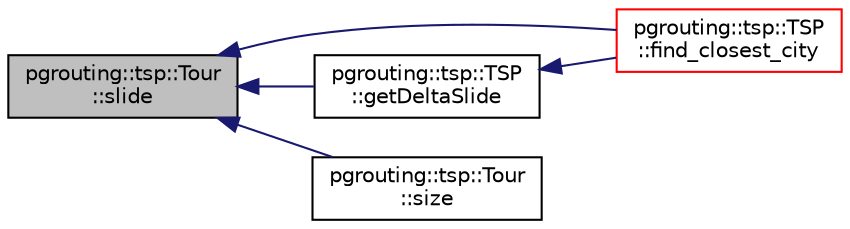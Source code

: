 digraph "pgrouting::tsp::Tour::slide"
{
  edge [fontname="Helvetica",fontsize="10",labelfontname="Helvetica",labelfontsize="10"];
  node [fontname="Helvetica",fontsize="10",shape=record];
  rankdir="LR";
  Node24 [label="pgrouting::tsp::Tour\l::slide",height=0.2,width=0.4,color="black", fillcolor="grey75", style="filled", fontcolor="black"];
  Node24 -> Node25 [dir="back",color="midnightblue",fontsize="10",style="solid",fontname="Helvetica"];
  Node25 [label="pgrouting::tsp::TSP\l::find_closest_city",height=0.2,width=0.4,color="red", fillcolor="white", style="filled",URL="$classpgrouting_1_1tsp_1_1TSP.html#ae67a4b7c607af81b7123b7cf5298081e"];
  Node24 -> Node27 [dir="back",color="midnightblue",fontsize="10",style="solid",fontname="Helvetica"];
  Node27 [label="pgrouting::tsp::TSP\l::getDeltaSlide",height=0.2,width=0.4,color="black", fillcolor="white", style="filled",URL="$classpgrouting_1_1tsp_1_1TSP.html#afddb5fa01d43c8aa277add2af2953a82"];
  Node27 -> Node25 [dir="back",color="midnightblue",fontsize="10",style="solid",fontname="Helvetica"];
  Node24 -> Node28 [dir="back",color="midnightblue",fontsize="10",style="solid",fontname="Helvetica"];
  Node28 [label="pgrouting::tsp::Tour\l::size",height=0.2,width=0.4,color="black", fillcolor="white", style="filled",URL="$classpgrouting_1_1tsp_1_1Tour.html#a2bb38439f03bb69bc736bdef825d0d9a"];
}
